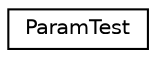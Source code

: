 digraph "类继承关系图"
{
  edge [fontname="Helvetica",fontsize="10",labelfontname="Helvetica",labelfontsize="10"];
  node [fontname="Helvetica",fontsize="10",shape=record];
  rankdir="LR";
  Node0 [label="ParamTest",height=0.2,width=0.4,color="black", fillcolor="white", style="filled",URL="$class_param_test.html"];
}
